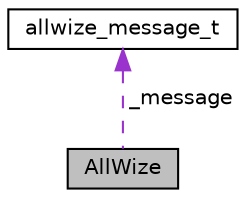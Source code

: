 digraph "AllWize"
{
 // LATEX_PDF_SIZE
  edge [fontname="Helvetica",fontsize="10",labelfontname="Helvetica",labelfontsize="10"];
  node [fontname="Helvetica",fontsize="10",shape=record];
  Node1 [label="AllWize",height=0.2,width=0.4,color="black", fillcolor="grey75", style="filled", fontcolor="black",tooltip=" "];
  Node2 -> Node1 [dir="back",color="darkorchid3",fontsize="10",style="dashed",label=" _message" ,fontname="Helvetica"];
  Node2 [label="allwize_message_t",height=0.2,width=0.4,color="black", fillcolor="white", style="filled",URL="$structallwize__message__t.html",tooltip=" "];
}
